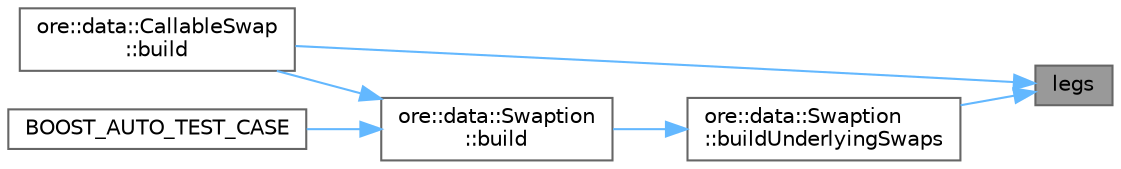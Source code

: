 digraph "legs"
{
 // INTERACTIVE_SVG=YES
 // LATEX_PDF_SIZE
  bgcolor="transparent";
  edge [fontname=Helvetica,fontsize=10,labelfontname=Helvetica,labelfontsize=10];
  node [fontname=Helvetica,fontsize=10,shape=box,height=0.2,width=0.4];
  rankdir="RL";
  Node1 [label="legs",height=0.2,width=0.4,color="gray40", fillcolor="grey60", style="filled", fontcolor="black",tooltip=" "];
  Node1 -> Node2 [dir="back",color="steelblue1",style="solid"];
  Node2 [label="ore::data::CallableSwap\l::build",height=0.2,width=0.4,color="grey40", fillcolor="white", style="filled",URL="$classore_1_1data_1_1_callable_swap.html#ab1db499ff5e65c59fd2009d62276fdaf",tooltip="Build QuantLib/QuantExt instrument, link pricing engine."];
  Node1 -> Node3 [dir="back",color="steelblue1",style="solid"];
  Node3 [label="ore::data::Swaption\l::buildUnderlyingSwaps",height=0.2,width=0.4,color="grey40", fillcolor="white", style="filled",URL="$classore_1_1data_1_1_swaption.html#a303df5b328ef9bdb90920c8fb494d124",tooltip="build underlying swaps for exposure simulation"];
  Node3 -> Node4 [dir="back",color="steelblue1",style="solid"];
  Node4 [label="ore::data::Swaption\l::build",height=0.2,width=0.4,color="grey40", fillcolor="white", style="filled",URL="$classore_1_1data_1_1_swaption.html#af7b69d5b18d278257927e32b10a23ee6",tooltip=" "];
  Node4 -> Node5 [dir="back",color="steelblue1",style="solid"];
  Node5 [label="BOOST_AUTO_TEST_CASE",height=0.2,width=0.4,color="grey40", fillcolor="white", style="filled",URL="$test_2swaption_8cpp.html#a3dba2613c5fc93775620d58ed073e9d9",tooltip=" "];
  Node4 -> Node2 [dir="back",color="steelblue1",style="solid"];
}
